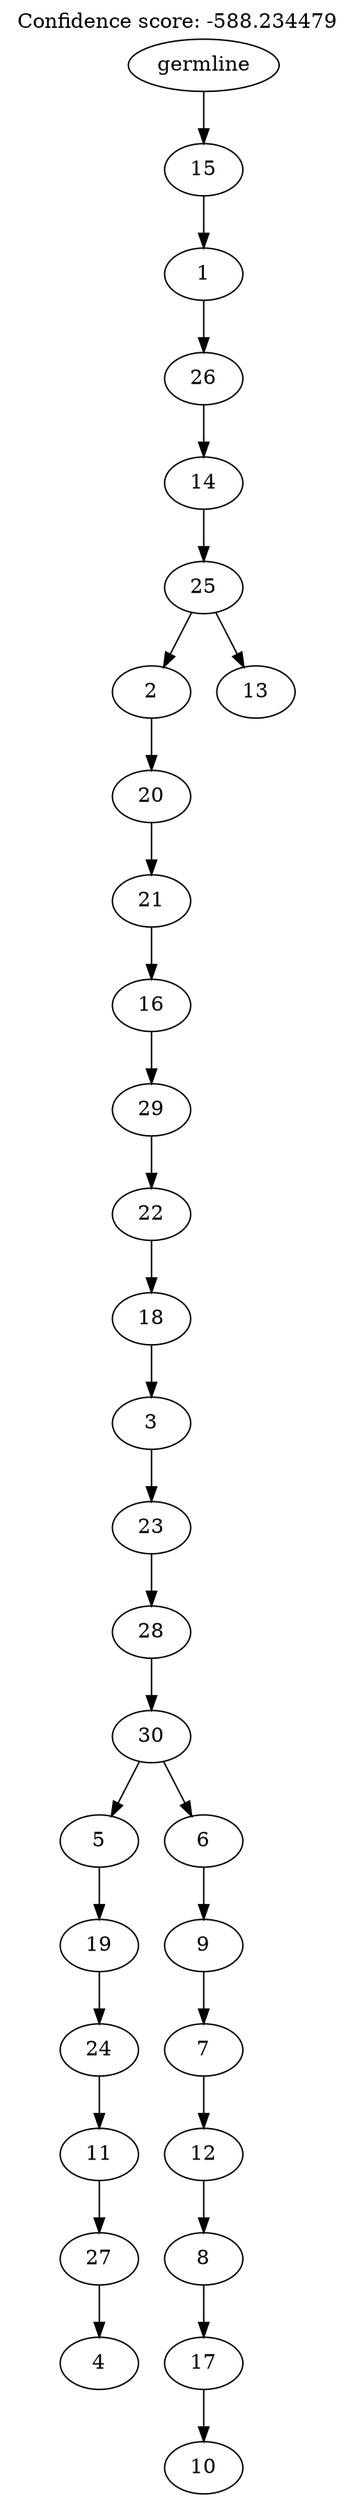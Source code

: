 digraph g {
	"28" -> "29";
	"29" [label="4"];
	"27" -> "28";
	"28" [label="27"];
	"26" -> "27";
	"27" [label="11"];
	"25" -> "26";
	"26" [label="24"];
	"24" -> "25";
	"25" [label="19"];
	"22" -> "23";
	"23" [label="10"];
	"21" -> "22";
	"22" [label="17"];
	"20" -> "21";
	"21" [label="8"];
	"19" -> "20";
	"20" [label="12"];
	"18" -> "19";
	"19" [label="7"];
	"17" -> "18";
	"18" [label="9"];
	"16" -> "17";
	"17" [label="6"];
	"16" -> "24";
	"24" [label="5"];
	"15" -> "16";
	"16" [label="30"];
	"14" -> "15";
	"15" [label="28"];
	"13" -> "14";
	"14" [label="23"];
	"12" -> "13";
	"13" [label="3"];
	"11" -> "12";
	"12" [label="18"];
	"10" -> "11";
	"11" [label="22"];
	"9" -> "10";
	"10" [label="29"];
	"8" -> "9";
	"9" [label="16"];
	"7" -> "8";
	"8" [label="21"];
	"6" -> "7";
	"7" [label="20"];
	"5" -> "6";
	"6" [label="2"];
	"5" -> "30";
	"30" [label="13"];
	"4" -> "5";
	"5" [label="25"];
	"3" -> "4";
	"4" [label="14"];
	"2" -> "3";
	"3" [label="26"];
	"1" -> "2";
	"2" [label="1"];
	"0" -> "1";
	"1" [label="15"];
	"0" [label="germline"];
	labelloc="t";
	label="Confidence score: -588.234479";
}
